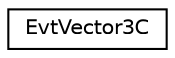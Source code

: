digraph "Graphical Class Hierarchy"
{
  edge [fontname="Helvetica",fontsize="10",labelfontname="Helvetica",labelfontsize="10"];
  node [fontname="Helvetica",fontsize="10",shape=record];
  rankdir="LR";
  Node1 [label="EvtVector3C",height=0.2,width=0.4,color="black", fillcolor="white", style="filled",URL="$class_evt_vector3_c.html"];
}
